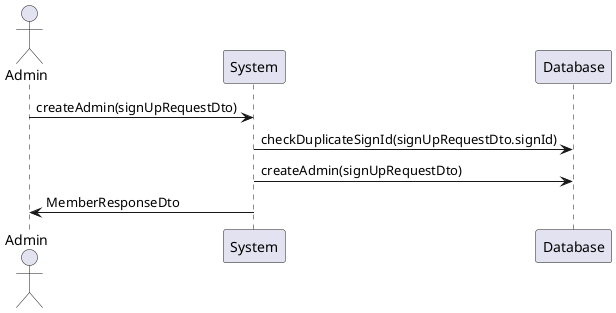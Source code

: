 @startuml
actor Admin
participant System
participant DBMS as "Database"

Admin -> System: createAdmin(signUpRequestDto)
System -> DBMS: checkDuplicateSignId(signUpRequestDto.signId)
System -> DBMS: createAdmin(signUpRequestDto)
System -> Admin: MemberResponseDto
@enduml

